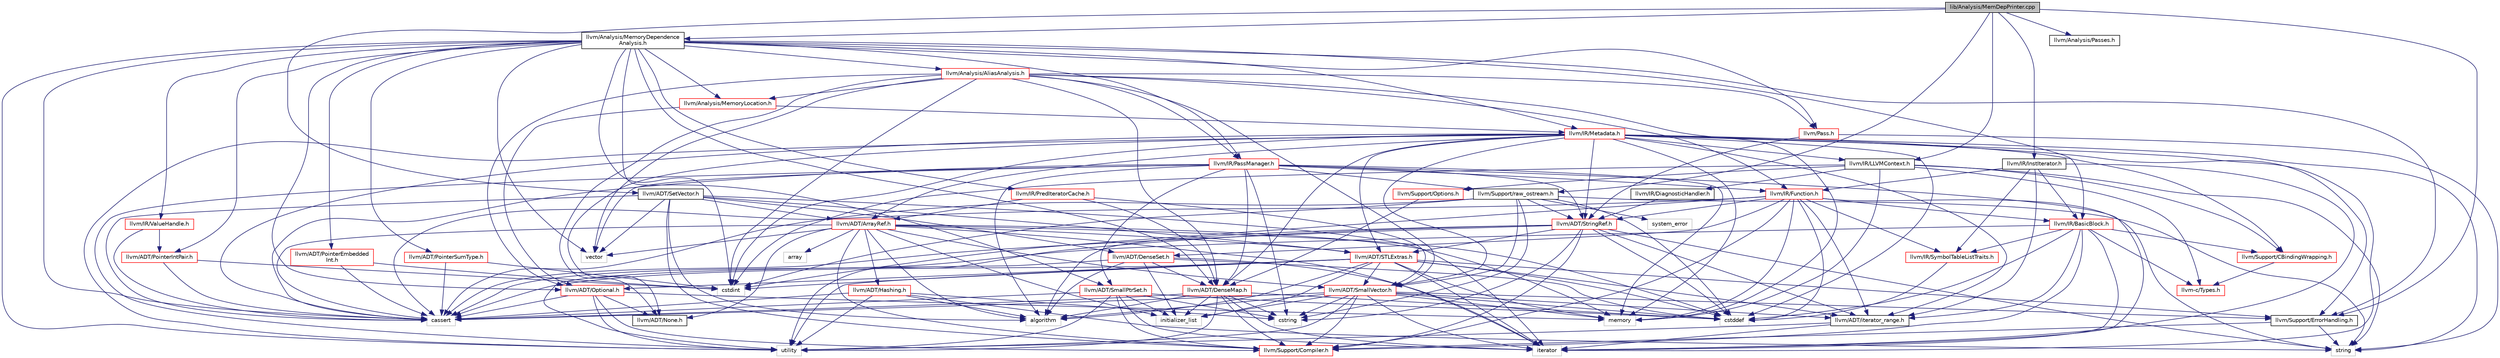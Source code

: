 digraph "lib/Analysis/MemDepPrinter.cpp"
{
 // LATEX_PDF_SIZE
  bgcolor="transparent";
  edge [fontname="Helvetica",fontsize="10",labelfontname="Helvetica",labelfontsize="10"];
  node [fontname="Helvetica",fontsize="10",shape="box"];
  Node1 [label="lib/Analysis/MemDepPrinter.cpp",height=0.2,width=0.4,color="black", fillcolor="grey75", style="filled", fontcolor="black",tooltip=" "];
  Node1 -> Node2 [color="midnightblue",fontsize="10",style="solid",fontname="Helvetica"];
  Node2 [label="llvm/ADT/SetVector.h",height=0.2,width=0.4,color="black",URL="$SetVector_8h.html",tooltip=" "];
  Node2 -> Node3 [color="midnightblue",fontsize="10",style="solid",fontname="Helvetica"];
  Node3 [label="llvm/ADT/ArrayRef.h",height=0.2,width=0.4,color="red",URL="$ArrayRef_8h.html",tooltip=" "];
  Node3 -> Node4 [color="midnightblue",fontsize="10",style="solid",fontname="Helvetica"];
  Node4 [label="llvm/ADT/Hashing.h",height=0.2,width=0.4,color="red",URL="$Hashing_8h.html",tooltip=" "];
  Node4 -> Node33 [color="midnightblue",fontsize="10",style="solid",fontname="Helvetica"];
  Node33 [label="algorithm",height=0.2,width=0.4,color="grey75",tooltip=" "];
  Node4 -> Node24 [color="midnightblue",fontsize="10",style="solid",fontname="Helvetica"];
  Node24 [label="cassert",height=0.2,width=0.4,color="grey75",tooltip=" "];
  Node4 -> Node35 [color="midnightblue",fontsize="10",style="solid",fontname="Helvetica"];
  Node35 [label="cstring",height=0.2,width=0.4,color="grey75",tooltip=" "];
  Node4 -> Node39 [color="midnightblue",fontsize="10",style="solid",fontname="Helvetica"];
  Node39 [label="string",height=0.2,width=0.4,color="grey75",tooltip=" "];
  Node4 -> Node23 [color="midnightblue",fontsize="10",style="solid",fontname="Helvetica"];
  Node23 [label="utility",height=0.2,width=0.4,color="grey75",tooltip=" "];
  Node3 -> Node16 [color="midnightblue",fontsize="10",style="solid",fontname="Helvetica"];
  Node16 [label="llvm/ADT/None.h",height=0.2,width=0.4,color="black",URL="$None_8h.html",tooltip=" "];
  Node3 -> Node26 [color="midnightblue",fontsize="10",style="solid",fontname="Helvetica"];
  Node26 [label="llvm/ADT/SmallVector.h",height=0.2,width=0.4,color="red",URL="$SmallVector_8h.html",tooltip=" "];
  Node26 -> Node27 [color="midnightblue",fontsize="10",style="solid",fontname="Helvetica"];
  Node27 [label="llvm/ADT/iterator_range.h",height=0.2,width=0.4,color="black",URL="$iterator__range_8h.html",tooltip="This provides a very simple, boring adaptor for a begin and end iterator into a range type."];
  Node27 -> Node28 [color="midnightblue",fontsize="10",style="solid",fontname="Helvetica"];
  Node28 [label="iterator",height=0.2,width=0.4,color="grey75",tooltip=" "];
  Node27 -> Node23 [color="midnightblue",fontsize="10",style="solid",fontname="Helvetica"];
  Node26 -> Node17 [color="midnightblue",fontsize="10",style="solid",fontname="Helvetica"];
  Node17 [label="llvm/Support/Compiler.h",height=0.2,width=0.4,color="red",URL="$Compiler_8h.html",tooltip=" "];
  Node26 -> Node38 [color="midnightblue",fontsize="10",style="solid",fontname="Helvetica"];
  Node38 [label="llvm/Support/ErrorHandling.h",height=0.2,width=0.4,color="black",URL="$llvm_2Support_2ErrorHandling_8h.html",tooltip=" "];
  Node38 -> Node17 [color="midnightblue",fontsize="10",style="solid",fontname="Helvetica"];
  Node38 -> Node39 [color="midnightblue",fontsize="10",style="solid",fontname="Helvetica"];
  Node26 -> Node33 [color="midnightblue",fontsize="10",style="solid",fontname="Helvetica"];
  Node26 -> Node24 [color="midnightblue",fontsize="10",style="solid",fontname="Helvetica"];
  Node26 -> Node30 [color="midnightblue",fontsize="10",style="solid",fontname="Helvetica"];
  Node30 [label="cstddef",height=0.2,width=0.4,color="grey75",tooltip=" "];
  Node26 -> Node35 [color="midnightblue",fontsize="10",style="solid",fontname="Helvetica"];
  Node26 -> Node41 [color="midnightblue",fontsize="10",style="solid",fontname="Helvetica"];
  Node41 [label="initializer_list",height=0.2,width=0.4,color="grey75",tooltip=" "];
  Node26 -> Node28 [color="midnightblue",fontsize="10",style="solid",fontname="Helvetica"];
  Node26 -> Node25 [color="midnightblue",fontsize="10",style="solid",fontname="Helvetica"];
  Node25 [label="memory",height=0.2,width=0.4,color="grey75",tooltip=" "];
  Node26 -> Node23 [color="midnightblue",fontsize="10",style="solid",fontname="Helvetica"];
  Node3 -> Node14 [color="midnightblue",fontsize="10",style="solid",fontname="Helvetica"];
  Node14 [label="llvm/ADT/STLExtras.h",height=0.2,width=0.4,color="red",URL="$STLExtras_8h.html",tooltip=" "];
  Node14 -> Node15 [color="midnightblue",fontsize="10",style="solid",fontname="Helvetica"];
  Node15 [label="llvm/ADT/Optional.h",height=0.2,width=0.4,color="red",URL="$Optional_8h.html",tooltip=" "];
  Node15 -> Node16 [color="midnightblue",fontsize="10",style="solid",fontname="Helvetica"];
  Node15 -> Node17 [color="midnightblue",fontsize="10",style="solid",fontname="Helvetica"];
  Node15 -> Node24 [color="midnightblue",fontsize="10",style="solid",fontname="Helvetica"];
  Node15 -> Node25 [color="midnightblue",fontsize="10",style="solid",fontname="Helvetica"];
  Node15 -> Node23 [color="midnightblue",fontsize="10",style="solid",fontname="Helvetica"];
  Node14 -> Node26 [color="midnightblue",fontsize="10",style="solid",fontname="Helvetica"];
  Node14 -> Node27 [color="midnightblue",fontsize="10",style="solid",fontname="Helvetica"];
  Node14 -> Node38 [color="midnightblue",fontsize="10",style="solid",fontname="Helvetica"];
  Node14 -> Node33 [color="midnightblue",fontsize="10",style="solid",fontname="Helvetica"];
  Node14 -> Node24 [color="midnightblue",fontsize="10",style="solid",fontname="Helvetica"];
  Node14 -> Node30 [color="midnightblue",fontsize="10",style="solid",fontname="Helvetica"];
  Node14 -> Node44 [color="midnightblue",fontsize="10",style="solid",fontname="Helvetica"];
  Node44 [label="cstdint",height=0.2,width=0.4,color="grey75",tooltip=" "];
  Node14 -> Node41 [color="midnightblue",fontsize="10",style="solid",fontname="Helvetica"];
  Node14 -> Node28 [color="midnightblue",fontsize="10",style="solid",fontname="Helvetica"];
  Node14 -> Node25 [color="midnightblue",fontsize="10",style="solid",fontname="Helvetica"];
  Node14 -> Node23 [color="midnightblue",fontsize="10",style="solid",fontname="Helvetica"];
  Node3 -> Node17 [color="midnightblue",fontsize="10",style="solid",fontname="Helvetica"];
  Node3 -> Node33 [color="midnightblue",fontsize="10",style="solid",fontname="Helvetica"];
  Node3 -> Node51 [color="midnightblue",fontsize="10",style="solid",fontname="Helvetica"];
  Node51 [label="array",height=0.2,width=0.4,color="grey75",tooltip=" "];
  Node3 -> Node24 [color="midnightblue",fontsize="10",style="solid",fontname="Helvetica"];
  Node3 -> Node30 [color="midnightblue",fontsize="10",style="solid",fontname="Helvetica"];
  Node3 -> Node41 [color="midnightblue",fontsize="10",style="solid",fontname="Helvetica"];
  Node3 -> Node28 [color="midnightblue",fontsize="10",style="solid",fontname="Helvetica"];
  Node3 -> Node25 [color="midnightblue",fontsize="10",style="solid",fontname="Helvetica"];
  Node3 -> Node52 [color="midnightblue",fontsize="10",style="solid",fontname="Helvetica"];
  Node52 [label="vector",height=0.2,width=0.4,color="grey75",tooltip=" "];
  Node2 -> Node53 [color="midnightblue",fontsize="10",style="solid",fontname="Helvetica"];
  Node53 [label="llvm/ADT/DenseSet.h",height=0.2,width=0.4,color="red",URL="$DenseSet_8h.html",tooltip=" "];
  Node53 -> Node54 [color="midnightblue",fontsize="10",style="solid",fontname="Helvetica"];
  Node54 [label="llvm/ADT/DenseMap.h",height=0.2,width=0.4,color="red",URL="$DenseMap_8h.html",tooltip=" "];
  Node54 -> Node17 [color="midnightblue",fontsize="10",style="solid",fontname="Helvetica"];
  Node54 -> Node33 [color="midnightblue",fontsize="10",style="solid",fontname="Helvetica"];
  Node54 -> Node24 [color="midnightblue",fontsize="10",style="solid",fontname="Helvetica"];
  Node54 -> Node30 [color="midnightblue",fontsize="10",style="solid",fontname="Helvetica"];
  Node54 -> Node35 [color="midnightblue",fontsize="10",style="solid",fontname="Helvetica"];
  Node54 -> Node41 [color="midnightblue",fontsize="10",style="solid",fontname="Helvetica"];
  Node54 -> Node28 [color="midnightblue",fontsize="10",style="solid",fontname="Helvetica"];
  Node54 -> Node23 [color="midnightblue",fontsize="10",style="solid",fontname="Helvetica"];
  Node53 -> Node33 [color="midnightblue",fontsize="10",style="solid",fontname="Helvetica"];
  Node53 -> Node30 [color="midnightblue",fontsize="10",style="solid",fontname="Helvetica"];
  Node53 -> Node41 [color="midnightblue",fontsize="10",style="solid",fontname="Helvetica"];
  Node53 -> Node28 [color="midnightblue",fontsize="10",style="solid",fontname="Helvetica"];
  Node53 -> Node23 [color="midnightblue",fontsize="10",style="solid",fontname="Helvetica"];
  Node2 -> Node14 [color="midnightblue",fontsize="10",style="solid",fontname="Helvetica"];
  Node2 -> Node17 [color="midnightblue",fontsize="10",style="solid",fontname="Helvetica"];
  Node2 -> Node33 [color="midnightblue",fontsize="10",style="solid",fontname="Helvetica"];
  Node2 -> Node24 [color="midnightblue",fontsize="10",style="solid",fontname="Helvetica"];
  Node2 -> Node28 [color="midnightblue",fontsize="10",style="solid",fontname="Helvetica"];
  Node2 -> Node52 [color="midnightblue",fontsize="10",style="solid",fontname="Helvetica"];
  Node1 -> Node59 [color="midnightblue",fontsize="10",style="solid",fontname="Helvetica"];
  Node59 [label="llvm/Analysis/MemoryDependence\lAnalysis.h",height=0.2,width=0.4,color="black",URL="$MemoryDependenceAnalysis_8h.html",tooltip=" "];
  Node59 -> Node54 [color="midnightblue",fontsize="10",style="solid",fontname="Helvetica"];
  Node59 -> Node15 [color="midnightblue",fontsize="10",style="solid",fontname="Helvetica"];
  Node59 -> Node60 [color="midnightblue",fontsize="10",style="solid",fontname="Helvetica"];
  Node60 [label="llvm/ADT/PointerEmbedded\lInt.h",height=0.2,width=0.4,color="red",URL="$PointerEmbeddedInt_8h.html",tooltip=" "];
  Node60 -> Node24 [color="midnightblue",fontsize="10",style="solid",fontname="Helvetica"];
  Node60 -> Node44 [color="midnightblue",fontsize="10",style="solid",fontname="Helvetica"];
  Node59 -> Node61 [color="midnightblue",fontsize="10",style="solid",fontname="Helvetica"];
  Node61 [label="llvm/ADT/PointerIntPair.h",height=0.2,width=0.4,color="red",URL="$PointerIntPair_8h.html",tooltip=" "];
  Node61 -> Node24 [color="midnightblue",fontsize="10",style="solid",fontname="Helvetica"];
  Node61 -> Node44 [color="midnightblue",fontsize="10",style="solid",fontname="Helvetica"];
  Node59 -> Node62 [color="midnightblue",fontsize="10",style="solid",fontname="Helvetica"];
  Node62 [label="llvm/ADT/PointerSumType.h",height=0.2,width=0.4,color="red",URL="$PointerSumType_8h.html",tooltip=" "];
  Node62 -> Node24 [color="midnightblue",fontsize="10",style="solid",fontname="Helvetica"];
  Node62 -> Node44 [color="midnightblue",fontsize="10",style="solid",fontname="Helvetica"];
  Node59 -> Node64 [color="midnightblue",fontsize="10",style="solid",fontname="Helvetica"];
  Node64 [label="llvm/ADT/SmallPtrSet.h",height=0.2,width=0.4,color="red",URL="$SmallPtrSet_8h.html",tooltip=" "];
  Node64 -> Node17 [color="midnightblue",fontsize="10",style="solid",fontname="Helvetica"];
  Node64 -> Node24 [color="midnightblue",fontsize="10",style="solid",fontname="Helvetica"];
  Node64 -> Node30 [color="midnightblue",fontsize="10",style="solid",fontname="Helvetica"];
  Node64 -> Node35 [color="midnightblue",fontsize="10",style="solid",fontname="Helvetica"];
  Node64 -> Node41 [color="midnightblue",fontsize="10",style="solid",fontname="Helvetica"];
  Node64 -> Node28 [color="midnightblue",fontsize="10",style="solid",fontname="Helvetica"];
  Node64 -> Node23 [color="midnightblue",fontsize="10",style="solid",fontname="Helvetica"];
  Node59 -> Node65 [color="midnightblue",fontsize="10",style="solid",fontname="Helvetica"];
  Node65 [label="llvm/Analysis/AliasAnalysis.h",height=0.2,width=0.4,color="red",URL="$AliasAnalysis_8h.html",tooltip=" "];
  Node65 -> Node54 [color="midnightblue",fontsize="10",style="solid",fontname="Helvetica"];
  Node65 -> Node16 [color="midnightblue",fontsize="10",style="solid",fontname="Helvetica"];
  Node65 -> Node15 [color="midnightblue",fontsize="10",style="solid",fontname="Helvetica"];
  Node65 -> Node26 [color="midnightblue",fontsize="10",style="solid",fontname="Helvetica"];
  Node65 -> Node66 [color="midnightblue",fontsize="10",style="solid",fontname="Helvetica"];
  Node66 [label="llvm/Analysis/MemoryLocation.h",height=0.2,width=0.4,color="red",URL="$MemoryLocation_8h.html",tooltip="This file provides utility analysis objects describing memory locations."];
  Node66 -> Node15 [color="midnightblue",fontsize="10",style="solid",fontname="Helvetica"];
  Node66 -> Node86 [color="midnightblue",fontsize="10",style="solid",fontname="Helvetica"];
  Node86 [label="llvm/IR/Metadata.h",height=0.2,width=0.4,color="red",URL="$Metadata_8h.html",tooltip="This file contains the declarations for metadata subclasses."];
  Node86 -> Node3 [color="midnightblue",fontsize="10",style="solid",fontname="Helvetica"];
  Node86 -> Node54 [color="midnightblue",fontsize="10",style="solid",fontname="Helvetica"];
  Node86 -> Node16 [color="midnightblue",fontsize="10",style="solid",fontname="Helvetica"];
  Node86 -> Node14 [color="midnightblue",fontsize="10",style="solid",fontname="Helvetica"];
  Node86 -> Node26 [color="midnightblue",fontsize="10",style="solid",fontname="Helvetica"];
  Node86 -> Node13 [color="midnightblue",fontsize="10",style="solid",fontname="Helvetica"];
  Node13 [label="llvm/ADT/StringRef.h",height=0.2,width=0.4,color="red",URL="$StringRef_8h.html",tooltip=" "];
  Node13 -> Node14 [color="midnightblue",fontsize="10",style="solid",fontname="Helvetica"];
  Node13 -> Node27 [color="midnightblue",fontsize="10",style="solid",fontname="Helvetica"];
  Node13 -> Node17 [color="midnightblue",fontsize="10",style="solid",fontname="Helvetica"];
  Node13 -> Node33 [color="midnightblue",fontsize="10",style="solid",fontname="Helvetica"];
  Node13 -> Node24 [color="midnightblue",fontsize="10",style="solid",fontname="Helvetica"];
  Node13 -> Node30 [color="midnightblue",fontsize="10",style="solid",fontname="Helvetica"];
  Node13 -> Node35 [color="midnightblue",fontsize="10",style="solid",fontname="Helvetica"];
  Node13 -> Node39 [color="midnightblue",fontsize="10",style="solid",fontname="Helvetica"];
  Node13 -> Node23 [color="midnightblue",fontsize="10",style="solid",fontname="Helvetica"];
  Node86 -> Node27 [color="midnightblue",fontsize="10",style="solid",fontname="Helvetica"];
  Node86 -> Node95 [color="midnightblue",fontsize="10",style="solid",fontname="Helvetica"];
  Node95 [label="llvm/IR/LLVMContext.h",height=0.2,width=0.4,color="black",URL="$LLVMContext_8h.html",tooltip=" "];
  Node95 -> Node70 [color="midnightblue",fontsize="10",style="solid",fontname="Helvetica"];
  Node70 [label="llvm-c/Types.h",height=0.2,width=0.4,color="red",URL="$llvm-c_2Types_8h.html",tooltip=" "];
  Node95 -> Node96 [color="midnightblue",fontsize="10",style="solid",fontname="Helvetica"];
  Node96 [label="llvm/IR/DiagnosticHandler.h",height=0.2,width=0.4,color="black",URL="$DiagnosticHandler_8h.html",tooltip=" "];
  Node96 -> Node13 [color="midnightblue",fontsize="10",style="solid",fontname="Helvetica"];
  Node95 -> Node91 [color="midnightblue",fontsize="10",style="solid",fontname="Helvetica"];
  Node91 [label="llvm/Support/CBindingWrapping.h",height=0.2,width=0.4,color="red",URL="$CBindingWrapping_8h.html",tooltip=" "];
  Node91 -> Node70 [color="midnightblue",fontsize="10",style="solid",fontname="Helvetica"];
  Node95 -> Node97 [color="midnightblue",fontsize="10",style="solid",fontname="Helvetica"];
  Node97 [label="llvm/Support/Options.h",height=0.2,width=0.4,color="red",URL="$Options_8h.html",tooltip="This file declares helper objects for defining debug options that can be configured via the command l..."];
  Node97 -> Node54 [color="midnightblue",fontsize="10",style="solid",fontname="Helvetica"];
  Node95 -> Node44 [color="midnightblue",fontsize="10",style="solid",fontname="Helvetica"];
  Node95 -> Node25 [color="midnightblue",fontsize="10",style="solid",fontname="Helvetica"];
  Node95 -> Node39 [color="midnightblue",fontsize="10",style="solid",fontname="Helvetica"];
  Node86 -> Node91 [color="midnightblue",fontsize="10",style="solid",fontname="Helvetica"];
  Node86 -> Node38 [color="midnightblue",fontsize="10",style="solid",fontname="Helvetica"];
  Node86 -> Node24 [color="midnightblue",fontsize="10",style="solid",fontname="Helvetica"];
  Node86 -> Node30 [color="midnightblue",fontsize="10",style="solid",fontname="Helvetica"];
  Node86 -> Node44 [color="midnightblue",fontsize="10",style="solid",fontname="Helvetica"];
  Node86 -> Node28 [color="midnightblue",fontsize="10",style="solid",fontname="Helvetica"];
  Node86 -> Node25 [color="midnightblue",fontsize="10",style="solid",fontname="Helvetica"];
  Node86 -> Node39 [color="midnightblue",fontsize="10",style="solid",fontname="Helvetica"];
  Node86 -> Node23 [color="midnightblue",fontsize="10",style="solid",fontname="Helvetica"];
  Node65 -> Node111 [color="midnightblue",fontsize="10",style="solid",fontname="Helvetica"];
  Node111 [label="llvm/IR/Function.h",height=0.2,width=0.4,color="red",URL="$Function_8h.html",tooltip=" "];
  Node111 -> Node53 [color="midnightblue",fontsize="10",style="solid",fontname="Helvetica"];
  Node111 -> Node13 [color="midnightblue",fontsize="10",style="solid",fontname="Helvetica"];
  Node111 -> Node27 [color="midnightblue",fontsize="10",style="solid",fontname="Helvetica"];
  Node111 -> Node75 [color="midnightblue",fontsize="10",style="solid",fontname="Helvetica"];
  Node75 [label="llvm/IR/BasicBlock.h",height=0.2,width=0.4,color="red",URL="$BasicBlock_8h.html",tooltip=" "];
  Node75 -> Node70 [color="midnightblue",fontsize="10",style="solid",fontname="Helvetica"];
  Node75 -> Node27 [color="midnightblue",fontsize="10",style="solid",fontname="Helvetica"];
  Node75 -> Node104 [color="midnightblue",fontsize="10",style="solid",fontname="Helvetica"];
  Node104 [label="llvm/IR/SymbolTableListTraits.h",height=0.2,width=0.4,color="red",URL="$SymbolTableListTraits_8h.html",tooltip=" "];
  Node104 -> Node30 [color="midnightblue",fontsize="10",style="solid",fontname="Helvetica"];
  Node75 -> Node91 [color="midnightblue",fontsize="10",style="solid",fontname="Helvetica"];
  Node75 -> Node17 [color="midnightblue",fontsize="10",style="solid",fontname="Helvetica"];
  Node75 -> Node24 [color="midnightblue",fontsize="10",style="solid",fontname="Helvetica"];
  Node75 -> Node30 [color="midnightblue",fontsize="10",style="solid",fontname="Helvetica"];
  Node75 -> Node28 [color="midnightblue",fontsize="10",style="solid",fontname="Helvetica"];
  Node111 -> Node104 [color="midnightblue",fontsize="10",style="solid",fontname="Helvetica"];
  Node111 -> Node17 [color="midnightblue",fontsize="10",style="solid",fontname="Helvetica"];
  Node111 -> Node24 [color="midnightblue",fontsize="10",style="solid",fontname="Helvetica"];
  Node111 -> Node30 [color="midnightblue",fontsize="10",style="solid",fontname="Helvetica"];
  Node111 -> Node44 [color="midnightblue",fontsize="10",style="solid",fontname="Helvetica"];
  Node111 -> Node25 [color="midnightblue",fontsize="10",style="solid",fontname="Helvetica"];
  Node111 -> Node39 [color="midnightblue",fontsize="10",style="solid",fontname="Helvetica"];
  Node65 -> Node144 [color="midnightblue",fontsize="10",style="solid",fontname="Helvetica"];
  Node144 [label="llvm/IR/PassManager.h",height=0.2,width=0.4,color="red",URL="$PassManager_8h.html",tooltip="This header defines various interfaces for pass management in LLVM."];
  Node144 -> Node54 [color="midnightblue",fontsize="10",style="solid",fontname="Helvetica"];
  Node144 -> Node64 [color="midnightblue",fontsize="10",style="solid",fontname="Helvetica"];
  Node144 -> Node13 [color="midnightblue",fontsize="10",style="solid",fontname="Helvetica"];
  Node144 -> Node111 [color="midnightblue",fontsize="10",style="solid",fontname="Helvetica"];
  Node144 -> Node101 [color="midnightblue",fontsize="10",style="solid",fontname="Helvetica"];
  Node101 [label="llvm/Support/raw_ostream.h",height=0.2,width=0.4,color="black",URL="$raw__ostream_8h.html",tooltip=" "];
  Node101 -> Node26 [color="midnightblue",fontsize="10",style="solid",fontname="Helvetica"];
  Node101 -> Node13 [color="midnightblue",fontsize="10",style="solid",fontname="Helvetica"];
  Node101 -> Node24 [color="midnightblue",fontsize="10",style="solid",fontname="Helvetica"];
  Node101 -> Node30 [color="midnightblue",fontsize="10",style="solid",fontname="Helvetica"];
  Node101 -> Node44 [color="midnightblue",fontsize="10",style="solid",fontname="Helvetica"];
  Node101 -> Node35 [color="midnightblue",fontsize="10",style="solid",fontname="Helvetica"];
  Node101 -> Node39 [color="midnightblue",fontsize="10",style="solid",fontname="Helvetica"];
  Node101 -> Node102 [color="midnightblue",fontsize="10",style="solid",fontname="Helvetica"];
  Node102 [label="system_error",height=0.2,width=0.4,color="grey75",tooltip=" "];
  Node144 -> Node33 [color="midnightblue",fontsize="10",style="solid",fontname="Helvetica"];
  Node144 -> Node24 [color="midnightblue",fontsize="10",style="solid",fontname="Helvetica"];
  Node144 -> Node35 [color="midnightblue",fontsize="10",style="solid",fontname="Helvetica"];
  Node144 -> Node28 [color="midnightblue",fontsize="10",style="solid",fontname="Helvetica"];
  Node144 -> Node25 [color="midnightblue",fontsize="10",style="solid",fontname="Helvetica"];
  Node144 -> Node23 [color="midnightblue",fontsize="10",style="solid",fontname="Helvetica"];
  Node144 -> Node52 [color="midnightblue",fontsize="10",style="solid",fontname="Helvetica"];
  Node65 -> Node128 [color="midnightblue",fontsize="10",style="solid",fontname="Helvetica"];
  Node128 [label="llvm/Pass.h",height=0.2,width=0.4,color="red",URL="$Pass_8h.html",tooltip=" "];
  Node128 -> Node13 [color="midnightblue",fontsize="10",style="solid",fontname="Helvetica"];
  Node128 -> Node39 [color="midnightblue",fontsize="10",style="solid",fontname="Helvetica"];
  Node65 -> Node44 [color="midnightblue",fontsize="10",style="solid",fontname="Helvetica"];
  Node65 -> Node25 [color="midnightblue",fontsize="10",style="solid",fontname="Helvetica"];
  Node65 -> Node52 [color="midnightblue",fontsize="10",style="solid",fontname="Helvetica"];
  Node59 -> Node66 [color="midnightblue",fontsize="10",style="solid",fontname="Helvetica"];
  Node59 -> Node75 [color="midnightblue",fontsize="10",style="solid",fontname="Helvetica"];
  Node59 -> Node86 [color="midnightblue",fontsize="10",style="solid",fontname="Helvetica"];
  Node59 -> Node144 [color="midnightblue",fontsize="10",style="solid",fontname="Helvetica"];
  Node59 -> Node154 [color="midnightblue",fontsize="10",style="solid",fontname="Helvetica"];
  Node154 [label="llvm/IR/PredIteratorCache.h",height=0.2,width=0.4,color="red",URL="$PredIteratorCache_8h.html",tooltip=" "];
  Node154 -> Node3 [color="midnightblue",fontsize="10",style="solid",fontname="Helvetica"];
  Node154 -> Node54 [color="midnightblue",fontsize="10",style="solid",fontname="Helvetica"];
  Node154 -> Node26 [color="midnightblue",fontsize="10",style="solid",fontname="Helvetica"];
  Node59 -> Node157 [color="midnightblue",fontsize="10",style="solid",fontname="Helvetica"];
  Node157 [label="llvm/IR/ValueHandle.h",height=0.2,width=0.4,color="red",URL="$ValueHandle_8h.html",tooltip=" "];
  Node157 -> Node61 [color="midnightblue",fontsize="10",style="solid",fontname="Helvetica"];
  Node157 -> Node24 [color="midnightblue",fontsize="10",style="solid",fontname="Helvetica"];
  Node59 -> Node128 [color="midnightblue",fontsize="10",style="solid",fontname="Helvetica"];
  Node59 -> Node38 [color="midnightblue",fontsize="10",style="solid",fontname="Helvetica"];
  Node59 -> Node24 [color="midnightblue",fontsize="10",style="solid",fontname="Helvetica"];
  Node59 -> Node44 [color="midnightblue",fontsize="10",style="solid",fontname="Helvetica"];
  Node59 -> Node23 [color="midnightblue",fontsize="10",style="solid",fontname="Helvetica"];
  Node59 -> Node52 [color="midnightblue",fontsize="10",style="solid",fontname="Helvetica"];
  Node1 -> Node158 [color="midnightblue",fontsize="10",style="solid",fontname="Helvetica"];
  Node158 [label="llvm/Analysis/Passes.h",height=0.2,width=0.4,color="black",URL="$Analysis_2Passes_8h.html",tooltip=" "];
  Node1 -> Node159 [color="midnightblue",fontsize="10",style="solid",fontname="Helvetica"];
  Node159 [label="llvm/IR/InstIterator.h",height=0.2,width=0.4,color="black",URL="$InstIterator_8h.html",tooltip=" "];
  Node159 -> Node27 [color="midnightblue",fontsize="10",style="solid",fontname="Helvetica"];
  Node159 -> Node75 [color="midnightblue",fontsize="10",style="solid",fontname="Helvetica"];
  Node159 -> Node111 [color="midnightblue",fontsize="10",style="solid",fontname="Helvetica"];
  Node159 -> Node104 [color="midnightblue",fontsize="10",style="solid",fontname="Helvetica"];
  Node159 -> Node28 [color="midnightblue",fontsize="10",style="solid",fontname="Helvetica"];
  Node1 -> Node95 [color="midnightblue",fontsize="10",style="solid",fontname="Helvetica"];
  Node1 -> Node38 [color="midnightblue",fontsize="10",style="solid",fontname="Helvetica"];
  Node1 -> Node101 [color="midnightblue",fontsize="10",style="solid",fontname="Helvetica"];
}
